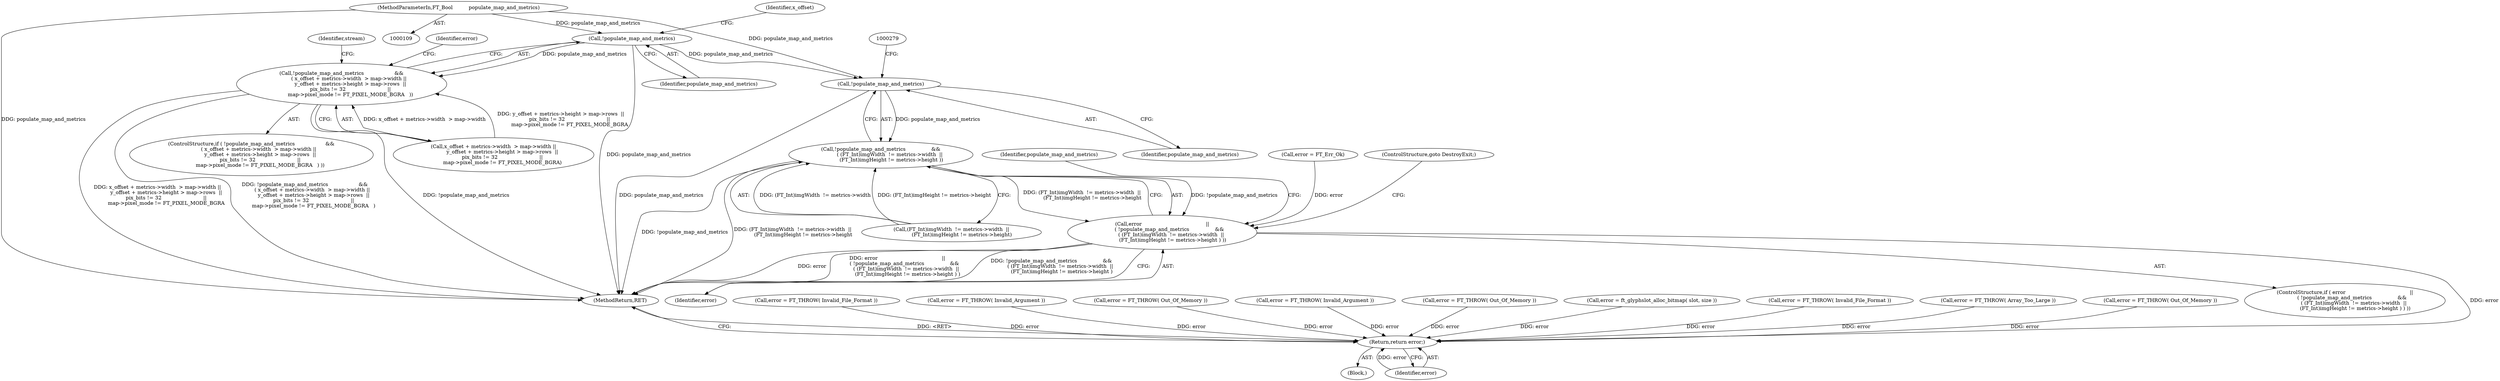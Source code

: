 digraph "1_savannah_b3500af717010137046ec4076d1e1c0641e33727_6@del" {
"1000160" [label="(Call,!populate_map_and_metrics)"];
"1000118" [label="(MethodParameterIn,FT_Bool          populate_map_and_metrics)"];
"1000159" [label="(Call,!populate_map_and_metrics                   &&\n         ( x_offset + metrics->width  > map->width ||\n           y_offset + metrics->height > map->rows  ||\n           pix_bits != 32                          ||\n           map->pixel_mode != FT_PIXEL_MODE_BGRA   ))"];
"1000274" [label="(Call,!populate_map_and_metrics)"];
"1000273" [label="(Call,!populate_map_and_metrics                &&\n           ( (FT_Int)imgWidth  != metrics->width  ||\n             (FT_Int)imgHeight != metrics->height ))"];
"1000271" [label="(Call,error                                        ||\n         ( !populate_map_and_metrics                &&\n           ( (FT_Int)imgWidth  != metrics->width  ||\n             (FT_Int)imgHeight != metrics->height ) ))"];
"1000540" [label="(Return,return error;)"];
"1000242" [label="(Call,error = FT_THROW( Invalid_File_Format ))"];
"1000193" [label="(Identifier,error)"];
"1000275" [label="(Identifier,populate_map_and_metrics)"];
"1000542" [label="(MethodReturn,RET)"];
"1000276" [label="(Call,(FT_Int)imgWidth  != metrics->width  ||\n             (FT_Int)imgHeight != metrics->height)"];
"1000272" [label="(Identifier,error)"];
"1000270" [label="(ControlStructure,if ( error                                        ||\n         ( !populate_map_and_metrics                &&\n           ( (FT_Int)imgWidth  != metrics->width  ||\n             (FT_Int)imgHeight != metrics->height ) ) ))"];
"1000273" [label="(Call,!populate_map_and_metrics                &&\n           ( (FT_Int)imgWidth  != metrics->width  ||\n             (FT_Int)imgHeight != metrics->height ))"];
"1000128" [label="(Call,error = FT_Err_Ok)"];
"1000165" [label="(Identifier,x_offset)"];
"1000291" [label="(ControlStructure,goto DestroyExit;)"];
"1000162" [label="(Call,x_offset + metrics->width  > map->width ||\n           y_offset + metrics->height > map->rows  ||\n           pix_bits != 32                          ||\n           map->pixel_mode != FT_PIXEL_MODE_BGRA)"];
"1000192" [label="(Call,error = FT_THROW( Invalid_Argument ))"];
"1000227" [label="(Call,error = FT_THROW( Out_Of_Memory ))"];
"1000153" [label="(Call,error = FT_THROW( Invalid_Argument ))"];
"1000214" [label="(Call,error = FT_THROW( Out_Of_Memory ))"];
"1000274" [label="(Call,!populate_map_and_metrics)"];
"1000199" [label="(Identifier,stream)"];
"1000119" [label="(Block,)"];
"1000541" [label="(Identifier,error)"];
"1000160" [label="(Call,!populate_map_and_metrics)"];
"1000540" [label="(Return,return error;)"];
"1000370" [label="(Call,error = ft_glyphslot_alloc_bitmap( slot, size ))"];
"1000161" [label="(Identifier,populate_map_and_metrics)"];
"1000462" [label="(Call,error = FT_THROW( Invalid_File_Format ))"];
"1000271" [label="(Call,error                                        ||\n         ( !populate_map_and_metrics                &&\n           ( (FT_Int)imgWidth  != metrics->width  ||\n             (FT_Int)imgHeight != metrics->height ) ))"];
"1000118" [label="(MethodParameterIn,FT_Bool          populate_map_and_metrics)"];
"1000356" [label="(Call,error = FT_THROW( Array_Too_Large ))"];
"1000159" [label="(Call,!populate_map_and_metrics                   &&\n         ( x_offset + metrics->width  > map->width ||\n           y_offset + metrics->height > map->rows  ||\n           pix_bits != 32                          ||\n           map->pixel_mode != FT_PIXEL_MODE_BGRA   ))"];
"1000158" [label="(ControlStructure,if ( !populate_map_and_metrics                   &&\n         ( x_offset + metrics->width  > map->width ||\n           y_offset + metrics->height > map->rows  ||\n           pix_bits != 32                          ||\n           map->pixel_mode != FT_PIXEL_MODE_BGRA   ) ))"];
"1000486" [label="(Call,error = FT_THROW( Out_Of_Memory ))"];
"1000293" [label="(Identifier,populate_map_and_metrics)"];
"1000160" -> "1000159"  [label="AST: "];
"1000160" -> "1000161"  [label="CFG: "];
"1000161" -> "1000160"  [label="AST: "];
"1000165" -> "1000160"  [label="CFG: "];
"1000159" -> "1000160"  [label="CFG: "];
"1000160" -> "1000542"  [label="DDG: populate_map_and_metrics"];
"1000160" -> "1000159"  [label="DDG: populate_map_and_metrics"];
"1000118" -> "1000160"  [label="DDG: populate_map_and_metrics"];
"1000160" -> "1000274"  [label="DDG: populate_map_and_metrics"];
"1000118" -> "1000109"  [label="AST: "];
"1000118" -> "1000542"  [label="DDG: populate_map_and_metrics"];
"1000118" -> "1000274"  [label="DDG: populate_map_and_metrics"];
"1000159" -> "1000158"  [label="AST: "];
"1000159" -> "1000162"  [label="CFG: "];
"1000162" -> "1000159"  [label="AST: "];
"1000193" -> "1000159"  [label="CFG: "];
"1000199" -> "1000159"  [label="CFG: "];
"1000159" -> "1000542"  [label="DDG: !populate_map_and_metrics                   &&\n         ( x_offset + metrics->width  > map->width ||\n           y_offset + metrics->height > map->rows  ||\n           pix_bits != 32                          ||\n           map->pixel_mode != FT_PIXEL_MODE_BGRA   )"];
"1000159" -> "1000542"  [label="DDG: !populate_map_and_metrics"];
"1000159" -> "1000542"  [label="DDG: x_offset + metrics->width  > map->width ||\n           y_offset + metrics->height > map->rows  ||\n           pix_bits != 32                          ||\n           map->pixel_mode != FT_PIXEL_MODE_BGRA"];
"1000162" -> "1000159"  [label="DDG: x_offset + metrics->width  > map->width"];
"1000162" -> "1000159"  [label="DDG: y_offset + metrics->height > map->rows  ||\n           pix_bits != 32                          ||\n           map->pixel_mode != FT_PIXEL_MODE_BGRA"];
"1000274" -> "1000273"  [label="AST: "];
"1000274" -> "1000275"  [label="CFG: "];
"1000275" -> "1000274"  [label="AST: "];
"1000279" -> "1000274"  [label="CFG: "];
"1000273" -> "1000274"  [label="CFG: "];
"1000274" -> "1000542"  [label="DDG: populate_map_and_metrics"];
"1000274" -> "1000273"  [label="DDG: populate_map_and_metrics"];
"1000273" -> "1000271"  [label="AST: "];
"1000273" -> "1000276"  [label="CFG: "];
"1000276" -> "1000273"  [label="AST: "];
"1000271" -> "1000273"  [label="CFG: "];
"1000273" -> "1000542"  [label="DDG: !populate_map_and_metrics"];
"1000273" -> "1000542"  [label="DDG: (FT_Int)imgWidth  != metrics->width  ||\n             (FT_Int)imgHeight != metrics->height"];
"1000273" -> "1000271"  [label="DDG: !populate_map_and_metrics"];
"1000273" -> "1000271"  [label="DDG: (FT_Int)imgWidth  != metrics->width  ||\n             (FT_Int)imgHeight != metrics->height"];
"1000276" -> "1000273"  [label="DDG: (FT_Int)imgWidth  != metrics->width"];
"1000276" -> "1000273"  [label="DDG: (FT_Int)imgHeight != metrics->height"];
"1000271" -> "1000270"  [label="AST: "];
"1000271" -> "1000272"  [label="CFG: "];
"1000272" -> "1000271"  [label="AST: "];
"1000291" -> "1000271"  [label="CFG: "];
"1000293" -> "1000271"  [label="CFG: "];
"1000271" -> "1000542"  [label="DDG: !populate_map_and_metrics                &&\n           ( (FT_Int)imgWidth  != metrics->width  ||\n             (FT_Int)imgHeight != metrics->height )"];
"1000271" -> "1000542"  [label="DDG: error"];
"1000271" -> "1000542"  [label="DDG: error                                        ||\n         ( !populate_map_and_metrics                &&\n           ( (FT_Int)imgWidth  != metrics->width  ||\n             (FT_Int)imgHeight != metrics->height ) )"];
"1000128" -> "1000271"  [label="DDG: error"];
"1000271" -> "1000540"  [label="DDG: error"];
"1000540" -> "1000119"  [label="AST: "];
"1000540" -> "1000541"  [label="CFG: "];
"1000541" -> "1000540"  [label="AST: "];
"1000542" -> "1000540"  [label="CFG: "];
"1000540" -> "1000542"  [label="DDG: <RET>"];
"1000541" -> "1000540"  [label="DDG: error"];
"1000356" -> "1000540"  [label="DDG: error"];
"1000227" -> "1000540"  [label="DDG: error"];
"1000462" -> "1000540"  [label="DDG: error"];
"1000153" -> "1000540"  [label="DDG: error"];
"1000192" -> "1000540"  [label="DDG: error"];
"1000214" -> "1000540"  [label="DDG: error"];
"1000486" -> "1000540"  [label="DDG: error"];
"1000242" -> "1000540"  [label="DDG: error"];
"1000370" -> "1000540"  [label="DDG: error"];
}
